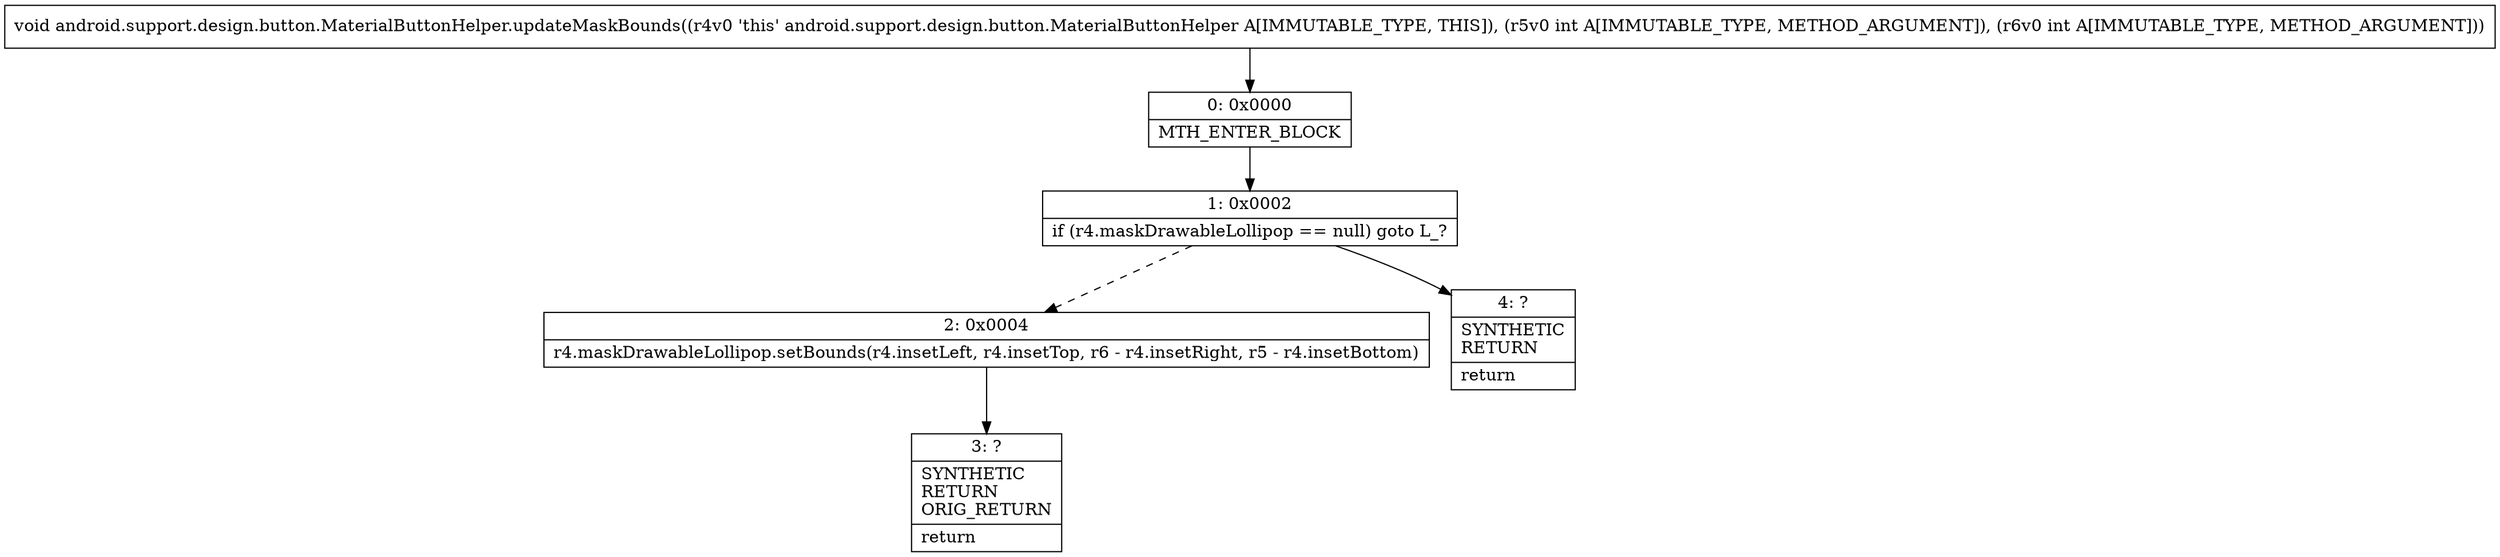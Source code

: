 digraph "CFG forandroid.support.design.button.MaterialButtonHelper.updateMaskBounds(II)V" {
Node_0 [shape=record,label="{0\:\ 0x0000|MTH_ENTER_BLOCK\l}"];
Node_1 [shape=record,label="{1\:\ 0x0002|if (r4.maskDrawableLollipop == null) goto L_?\l}"];
Node_2 [shape=record,label="{2\:\ 0x0004|r4.maskDrawableLollipop.setBounds(r4.insetLeft, r4.insetTop, r6 \- r4.insetRight, r5 \- r4.insetBottom)\l}"];
Node_3 [shape=record,label="{3\:\ ?|SYNTHETIC\lRETURN\lORIG_RETURN\l|return\l}"];
Node_4 [shape=record,label="{4\:\ ?|SYNTHETIC\lRETURN\l|return\l}"];
MethodNode[shape=record,label="{void android.support.design.button.MaterialButtonHelper.updateMaskBounds((r4v0 'this' android.support.design.button.MaterialButtonHelper A[IMMUTABLE_TYPE, THIS]), (r5v0 int A[IMMUTABLE_TYPE, METHOD_ARGUMENT]), (r6v0 int A[IMMUTABLE_TYPE, METHOD_ARGUMENT])) }"];
MethodNode -> Node_0;
Node_0 -> Node_1;
Node_1 -> Node_2[style=dashed];
Node_1 -> Node_4;
Node_2 -> Node_3;
}

